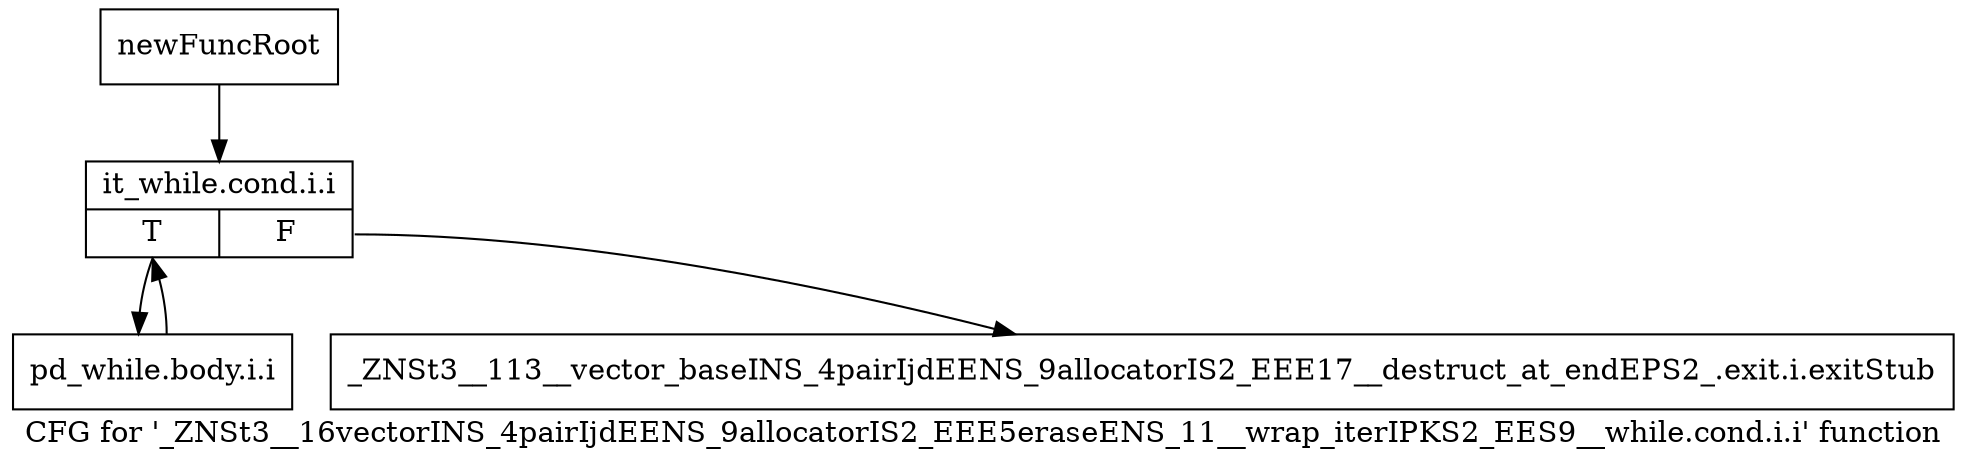 digraph "CFG for '_ZNSt3__16vectorINS_4pairIjdEENS_9allocatorIS2_EEE5eraseENS_11__wrap_iterIPKS2_EES9__while.cond.i.i' function" {
	label="CFG for '_ZNSt3__16vectorINS_4pairIjdEENS_9allocatorIS2_EEE5eraseENS_11__wrap_iterIPKS2_EES9__while.cond.i.i' function";

	Node0x8f00b30 [shape=record,label="{newFuncRoot}"];
	Node0x8f00b30 -> Node0x8f00bd0;
	Node0x8f00b80 [shape=record,label="{_ZNSt3__113__vector_baseINS_4pairIjdEENS_9allocatorIS2_EEE17__destruct_at_endEPS2_.exit.i.exitStub}"];
	Node0x8f00bd0 [shape=record,label="{it_while.cond.i.i|{<s0>T|<s1>F}}"];
	Node0x8f00bd0:s0 -> Node0x8f00c20;
	Node0x8f00bd0:s1 -> Node0x8f00b80;
	Node0x8f00c20 [shape=record,label="{pd_while.body.i.i}"];
	Node0x8f00c20 -> Node0x8f00bd0;
}
